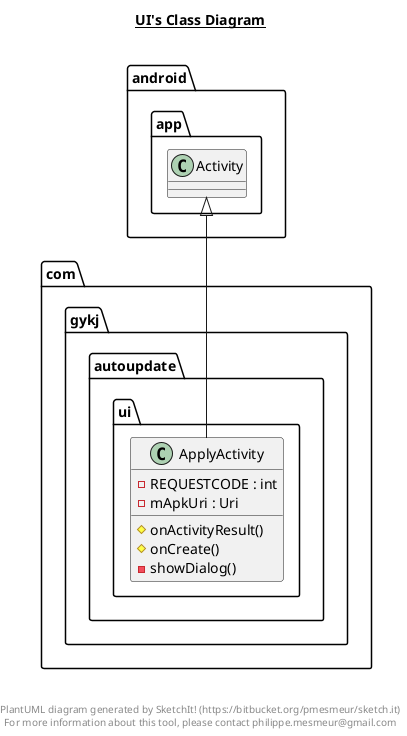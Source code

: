 @startuml

title __UI's Class Diagram__\n

  namespace com.gykj.autoupdate {
    namespace ui {
      class com.gykj.autoupdate.ui.ApplyActivity {
          - REQUESTCODE : int
          - mApkUri : Uri
          # onActivityResult()
          # onCreate()
          - showDialog()
      }
    }
  }
  

  com.gykj.autoupdate.ui.ApplyActivity -up-|> android.app.Activity


right footer


PlantUML diagram generated by SketchIt! (https://bitbucket.org/pmesmeur/sketch.it)
For more information about this tool, please contact philippe.mesmeur@gmail.com
endfooter

@enduml

